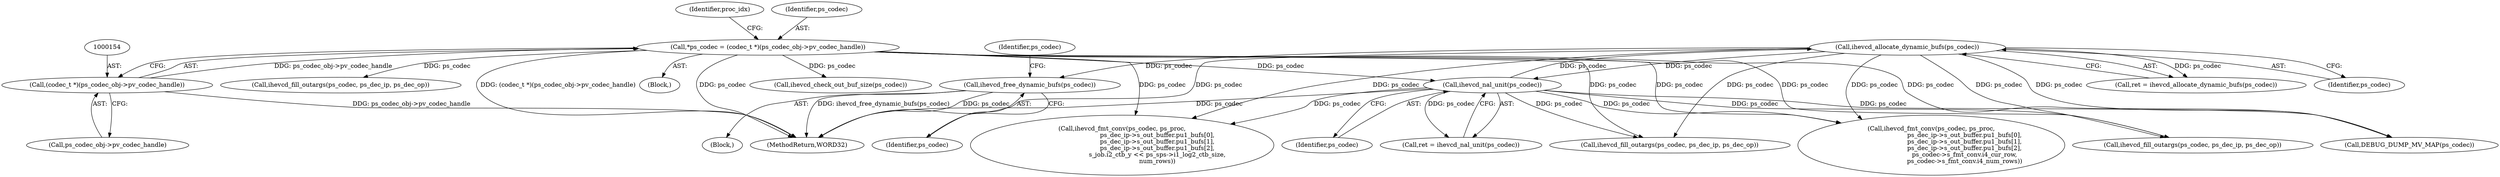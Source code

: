 digraph "0_Android_87fb7909c49e6a4510ba86ace1ffc83459c7e1b9@API" {
"1001205" [label="(Call,ihevcd_free_dynamic_bufs(ps_codec))"];
"1001198" [label="(Call,ihevcd_allocate_dynamic_bufs(ps_codec))"];
"1000986" [label="(Call,ihevcd_nal_unit(ps_codec))"];
"1000151" [label="(Call,*ps_codec = (codec_t *)(ps_codec_obj->pv_codec_handle))"];
"1000153" [label="(Call,(codec_t *)(ps_codec_obj->pv_codec_handle))"];
"1001196" [label="(Call,ret = ihevcd_allocate_dynamic_bufs(ps_codec))"];
"1001206" [label="(Identifier,ps_codec)"];
"1000546" [label="(Call,ihevcd_check_out_buf_size(ps_codec))"];
"1001204" [label="(Block,)"];
"1001542" [label="(Call,ihevcd_fmt_conv(ps_codec, ps_proc,\n                                    ps_dec_ip->s_out_buffer.pu1_bufs[0],\n                                    ps_dec_ip->s_out_buffer.pu1_bufs[1],\n                                    ps_dec_ip->s_out_buffer.pu1_bufs[2],\n                                    s_job.i2_ctb_y << ps_sps->i1_log2_ctb_size,\n                                    num_rows))"];
"1000162" [label="(Identifier,proc_idx)"];
"1000987" [label="(Identifier,ps_codec)"];
"1001198" [label="(Call,ihevcd_allocate_dynamic_bufs(ps_codec))"];
"1000984" [label="(Call,ret = ihevcd_nal_unit(ps_codec))"];
"1000986" [label="(Call,ihevcd_nal_unit(ps_codec))"];
"1001918" [label="(MethodReturn,WORD32)"];
"1000155" [label="(Call,ps_codec_obj->pv_codec_handle)"];
"1001243" [label="(Call,ihevcd_fill_outargs(ps_codec, ps_dec_ip, ps_dec_op))"];
"1001209" [label="(Identifier,ps_codec)"];
"1001835" [label="(Call,ihevcd_fill_outargs(ps_codec, ps_dec_ip, ps_dec_op))"];
"1001649" [label="(Call,ihevcd_fmt_conv(ps_codec, ps_proc,\n                                  ps_dec_ip->s_out_buffer.pu1_bufs[0],\n                                  ps_dec_ip->s_out_buffer.pu1_bufs[1],\n                                  ps_dec_ip->s_out_buffer.pu1_bufs[2],\n                                  ps_codec->s_fmt_conv.i4_cur_row,\n                                  ps_codec->s_fmt_conv.i4_num_rows))"];
"1000152" [label="(Identifier,ps_codec)"];
"1001199" [label="(Identifier,ps_codec)"];
"1001205" [label="(Call,ihevcd_free_dynamic_bufs(ps_codec))"];
"1000600" [label="(Call,ihevcd_fill_outargs(ps_codec, ps_dec_ip, ps_dec_op))"];
"1001694" [label="(Call,DEBUG_DUMP_MV_MAP(ps_codec))"];
"1000153" [label="(Call,(codec_t *)(ps_codec_obj->pv_codec_handle))"];
"1000145" [label="(Block,)"];
"1000151" [label="(Call,*ps_codec = (codec_t *)(ps_codec_obj->pv_codec_handle))"];
"1001205" -> "1001204"  [label="AST: "];
"1001205" -> "1001206"  [label="CFG: "];
"1001206" -> "1001205"  [label="AST: "];
"1001209" -> "1001205"  [label="CFG: "];
"1001205" -> "1001918"  [label="DDG: ihevcd_free_dynamic_bufs(ps_codec)"];
"1001205" -> "1001918"  [label="DDG: ps_codec"];
"1001198" -> "1001205"  [label="DDG: ps_codec"];
"1001198" -> "1001196"  [label="AST: "];
"1001198" -> "1001199"  [label="CFG: "];
"1001199" -> "1001198"  [label="AST: "];
"1001196" -> "1001198"  [label="CFG: "];
"1001198" -> "1001918"  [label="DDG: ps_codec"];
"1001198" -> "1000986"  [label="DDG: ps_codec"];
"1001198" -> "1001196"  [label="DDG: ps_codec"];
"1000986" -> "1001198"  [label="DDG: ps_codec"];
"1001198" -> "1001243"  [label="DDG: ps_codec"];
"1001198" -> "1001542"  [label="DDG: ps_codec"];
"1001198" -> "1001649"  [label="DDG: ps_codec"];
"1001198" -> "1001694"  [label="DDG: ps_codec"];
"1001198" -> "1001835"  [label="DDG: ps_codec"];
"1000986" -> "1000984"  [label="AST: "];
"1000986" -> "1000987"  [label="CFG: "];
"1000987" -> "1000986"  [label="AST: "];
"1000984" -> "1000986"  [label="CFG: "];
"1000986" -> "1001918"  [label="DDG: ps_codec"];
"1000986" -> "1000984"  [label="DDG: ps_codec"];
"1000151" -> "1000986"  [label="DDG: ps_codec"];
"1000986" -> "1001243"  [label="DDG: ps_codec"];
"1000986" -> "1001542"  [label="DDG: ps_codec"];
"1000986" -> "1001649"  [label="DDG: ps_codec"];
"1000986" -> "1001694"  [label="DDG: ps_codec"];
"1000986" -> "1001835"  [label="DDG: ps_codec"];
"1000151" -> "1000145"  [label="AST: "];
"1000151" -> "1000153"  [label="CFG: "];
"1000152" -> "1000151"  [label="AST: "];
"1000153" -> "1000151"  [label="AST: "];
"1000162" -> "1000151"  [label="CFG: "];
"1000151" -> "1001918"  [label="DDG: ps_codec"];
"1000151" -> "1001918"  [label="DDG: (codec_t *)(ps_codec_obj->pv_codec_handle)"];
"1000153" -> "1000151"  [label="DDG: ps_codec_obj->pv_codec_handle"];
"1000151" -> "1000546"  [label="DDG: ps_codec"];
"1000151" -> "1000600"  [label="DDG: ps_codec"];
"1000151" -> "1001243"  [label="DDG: ps_codec"];
"1000151" -> "1001542"  [label="DDG: ps_codec"];
"1000151" -> "1001649"  [label="DDG: ps_codec"];
"1000151" -> "1001694"  [label="DDG: ps_codec"];
"1000151" -> "1001835"  [label="DDG: ps_codec"];
"1000153" -> "1000155"  [label="CFG: "];
"1000154" -> "1000153"  [label="AST: "];
"1000155" -> "1000153"  [label="AST: "];
"1000153" -> "1001918"  [label="DDG: ps_codec_obj->pv_codec_handle"];
}
